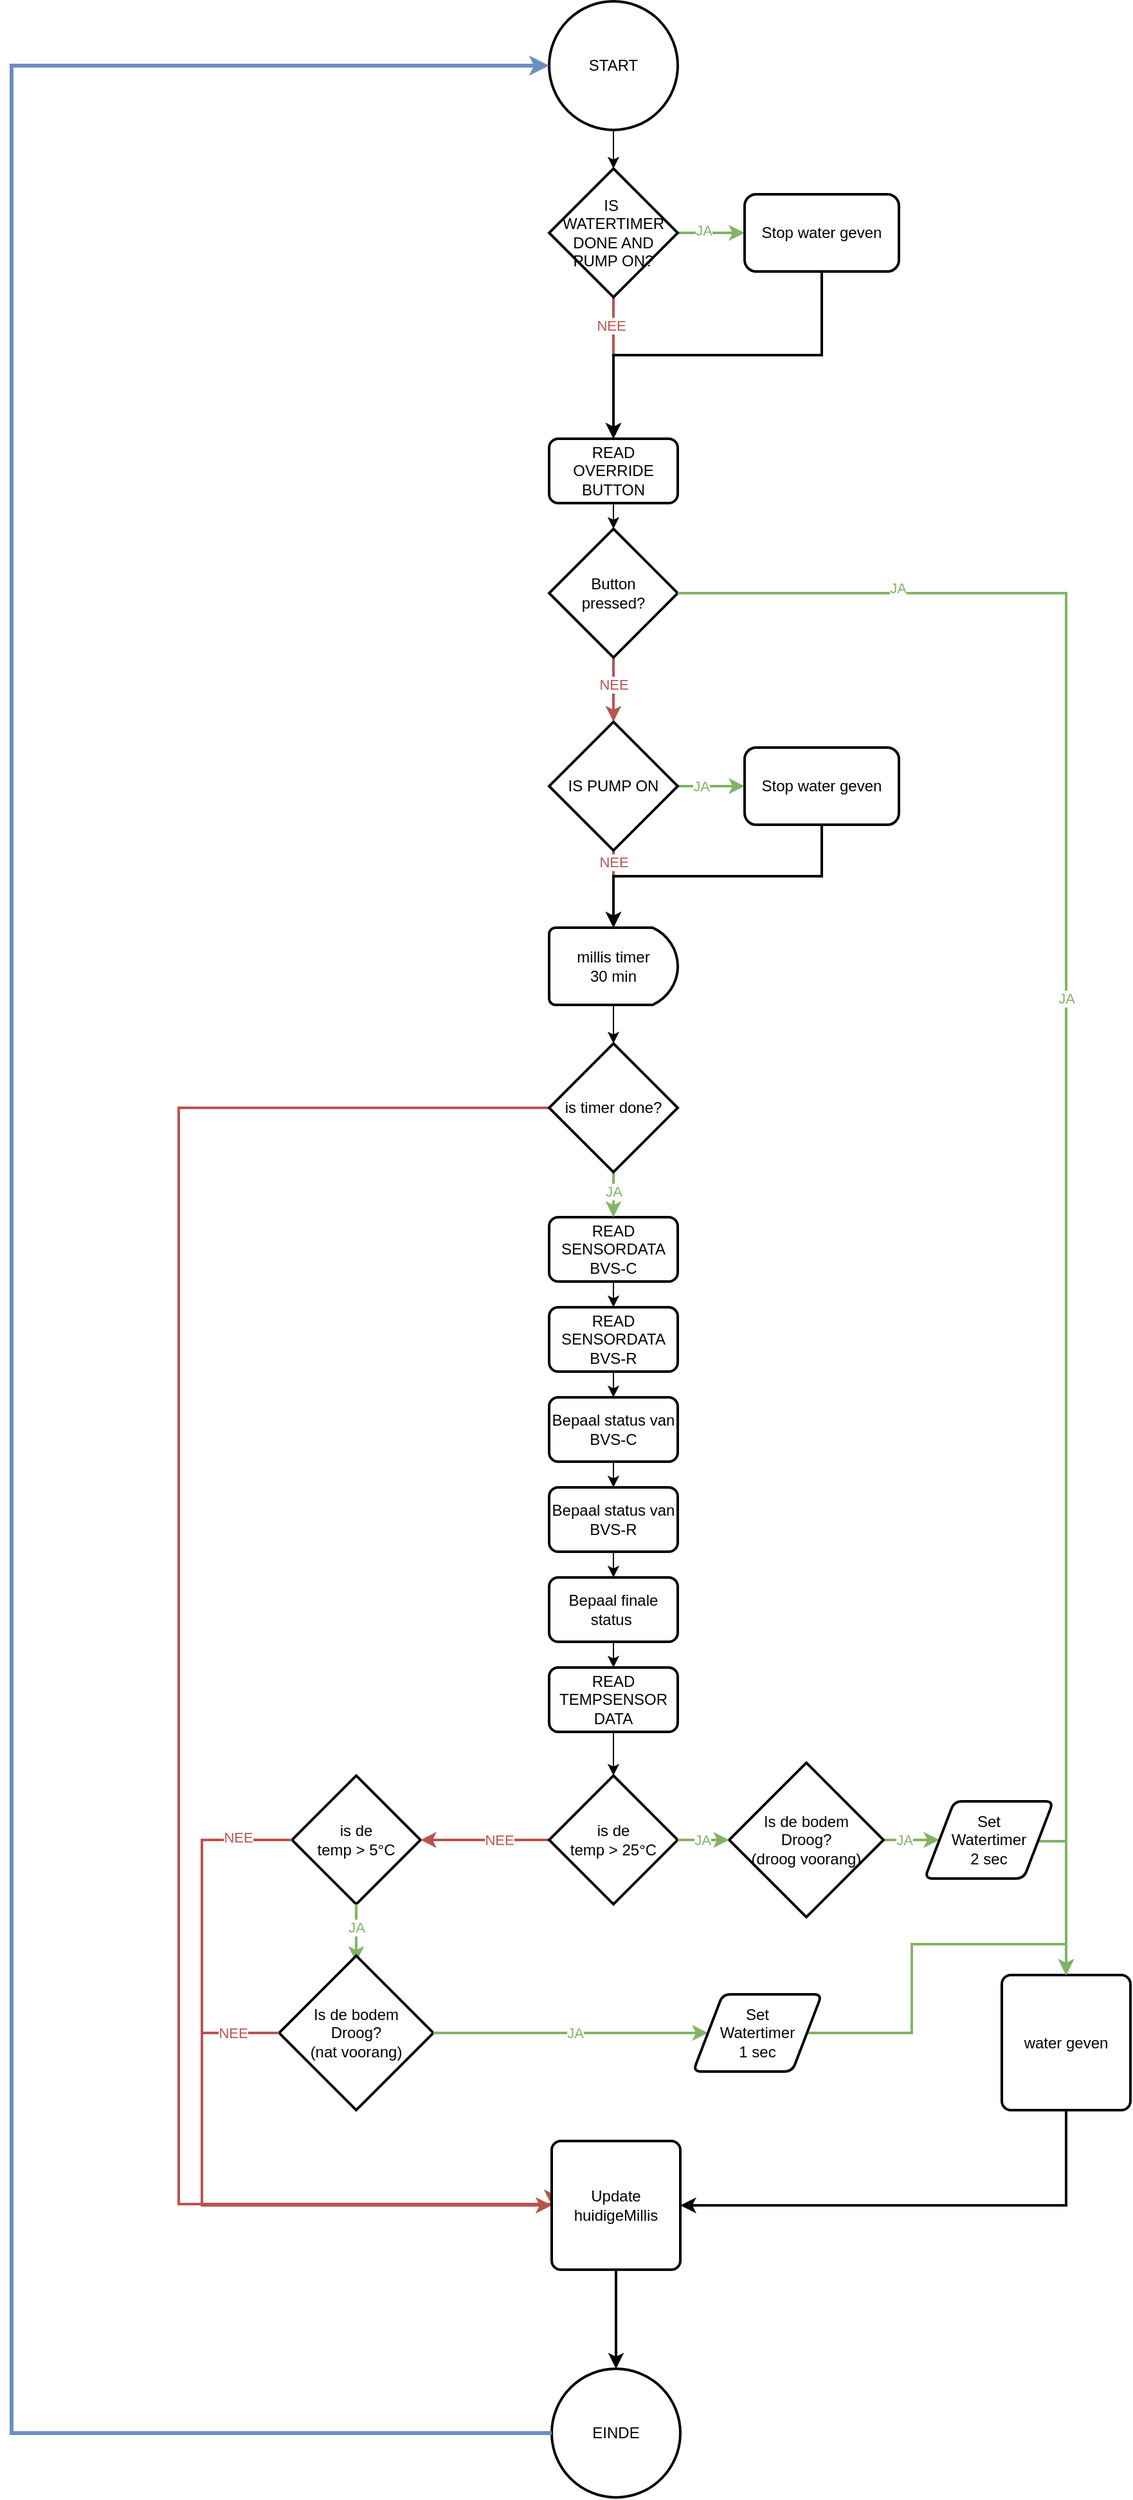 <mxfile version="26.0.14">
  <diagram id="C5RBs43oDa-KdzZeNtuy" name="Page-1">
    <mxGraphModel dx="3860" dy="2737" grid="1" gridSize="10" guides="1" tooltips="1" connect="1" arrows="1" fold="1" page="1" pageScale="1" pageWidth="827" pageHeight="1169" math="0" shadow="0">
      <root>
        <mxCell id="WIyWlLk6GJQsqaUBKTNV-0" />
        <mxCell id="WIyWlLk6GJQsqaUBKTNV-1" parent="WIyWlLk6GJQsqaUBKTNV-0" />
        <mxCell id="nx4mN9wmy4ZOvfLZEnnc-68" style="edgeStyle=orthogonalEdgeStyle;rounded=0;orthogonalLoop=1;jettySize=auto;html=1;exitX=0.5;exitY=1;exitDx=0;exitDy=0;exitPerimeter=0;entryX=0.5;entryY=0;entryDx=0;entryDy=0;fillColor=#f8cecc;strokeColor=#b85450;strokeWidth=2;" parent="WIyWlLk6GJQsqaUBKTNV-1" source="5K2i2bFbJvTg2kXO0Kb1-32" target="nx4mN9wmy4ZOvfLZEnnc-67" edge="1">
          <mxGeometry relative="1" as="geometry" />
        </mxCell>
        <mxCell id="5K2i2bFbJvTg2kXO0Kb1-39" value="NEE" style="edgeLabel;html=1;align=center;verticalAlign=middle;resizable=0;points=[];fontColor=light-dark(#b85450, #ededed);" vertex="1" connectable="0" parent="nx4mN9wmy4ZOvfLZEnnc-68">
          <mxGeometry x="-0.598" y="-2" relative="1" as="geometry">
            <mxPoint as="offset" />
          </mxGeometry>
        </mxCell>
        <mxCell id="nx4mN9wmy4ZOvfLZEnnc-1" value="START" style="strokeWidth=2;html=1;shape=mxgraph.flowchart.start_2;whiteSpace=wrap;" parent="WIyWlLk6GJQsqaUBKTNV-1" vertex="1">
          <mxGeometry x="288" y="-460" width="100" height="100" as="geometry" />
        </mxCell>
        <mxCell id="nx4mN9wmy4ZOvfLZEnnc-2" value="EINDE" style="strokeWidth=2;html=1;shape=mxgraph.flowchart.start_2;whiteSpace=wrap;" parent="WIyWlLk6GJQsqaUBKTNV-1" vertex="1">
          <mxGeometry x="290" y="1380" width="100" height="100" as="geometry" />
        </mxCell>
        <mxCell id="nx4mN9wmy4ZOvfLZEnnc-49" style="edgeStyle=orthogonalEdgeStyle;rounded=0;orthogonalLoop=1;jettySize=auto;html=1;exitX=0.5;exitY=1;exitDx=0;exitDy=0;entryX=0.5;entryY=0;entryDx=0;entryDy=0;" parent="WIyWlLk6GJQsqaUBKTNV-1" edge="1">
          <mxGeometry relative="1" as="geometry">
            <mxPoint x="-130" y="645" as="sourcePoint" />
          </mxGeometry>
        </mxCell>
        <mxCell id="nx4mN9wmy4ZOvfLZEnnc-50" style="edgeStyle=orthogonalEdgeStyle;rounded=0;orthogonalLoop=1;jettySize=auto;html=1;exitX=0.5;exitY=1;exitDx=0;exitDy=0;entryX=0.5;entryY=0;entryDx=0;entryDy=0;" parent="WIyWlLk6GJQsqaUBKTNV-1" edge="1">
          <mxGeometry relative="1" as="geometry">
            <mxPoint x="-130" y="720" as="sourcePoint" />
          </mxGeometry>
        </mxCell>
        <mxCell id="nx4mN9wmy4ZOvfLZEnnc-51" style="edgeStyle=orthogonalEdgeStyle;rounded=0;orthogonalLoop=1;jettySize=auto;html=1;exitX=0.5;exitY=1;exitDx=0;exitDy=0;entryX=0.5;entryY=0;entryDx=0;entryDy=0;" parent="WIyWlLk6GJQsqaUBKTNV-1" edge="1">
          <mxGeometry relative="1" as="geometry">
            <mxPoint x="-130" y="790" as="sourcePoint" />
          </mxGeometry>
        </mxCell>
        <mxCell id="nx4mN9wmy4ZOvfLZEnnc-52" style="edgeStyle=orthogonalEdgeStyle;rounded=0;orthogonalLoop=1;jettySize=auto;html=1;exitX=1;exitY=0.5;exitDx=0;exitDy=0;entryX=0;entryY=0.5;entryDx=0;entryDy=0;" parent="WIyWlLk6GJQsqaUBKTNV-1" edge="1">
          <mxGeometry relative="1" as="geometry">
            <mxPoint x="-80" y="835" as="sourcePoint" />
          </mxGeometry>
        </mxCell>
        <mxCell id="nx4mN9wmy4ZOvfLZEnnc-18" value="READ&lt;div&gt;TEMPSENSOR DATA&lt;/div&gt;" style="rounded=1;whiteSpace=wrap;html=1;absoluteArcSize=1;arcSize=14;strokeWidth=2;" parent="WIyWlLk6GJQsqaUBKTNV-1" vertex="1">
          <mxGeometry x="288" y="835" width="100" height="50" as="geometry" />
        </mxCell>
        <mxCell id="nx4mN9wmy4ZOvfLZEnnc-26" value="is de&lt;div&gt;temp &amp;gt; 5°C&lt;/div&gt;" style="strokeWidth=2;html=1;shape=mxgraph.flowchart.decision;whiteSpace=wrap;" parent="WIyWlLk6GJQsqaUBKTNV-1" vertex="1">
          <mxGeometry x="88" y="919" width="100" height="100" as="geometry" />
        </mxCell>
        <mxCell id="nx4mN9wmy4ZOvfLZEnnc-107" value="" style="edgeStyle=orthogonalEdgeStyle;rounded=0;orthogonalLoop=1;jettySize=auto;html=1;fillColor=#f8cecc;strokeColor=#b85450;strokeWidth=2;" parent="WIyWlLk6GJQsqaUBKTNV-1" source="nx4mN9wmy4ZOvfLZEnnc-34" target="nx4mN9wmy4ZOvfLZEnnc-26" edge="1">
          <mxGeometry relative="1" as="geometry" />
        </mxCell>
        <mxCell id="nx4mN9wmy4ZOvfLZEnnc-112" value="NEE" style="edgeLabel;html=1;align=center;verticalAlign=middle;resizable=0;points=[];fontColor=light-dark(#b85450, #ededed);" parent="nx4mN9wmy4ZOvfLZEnnc-107" vertex="1" connectable="0">
          <mxGeometry x="0.09" y="4" relative="1" as="geometry">
            <mxPoint x="15" y="-4" as="offset" />
          </mxGeometry>
        </mxCell>
        <mxCell id="nx4mN9wmy4ZOvfLZEnnc-34" value="is de&lt;div&gt;temp &amp;gt; 25°C&lt;/div&gt;" style="strokeWidth=2;html=1;shape=mxgraph.flowchart.decision;whiteSpace=wrap;" parent="WIyWlLk6GJQsqaUBKTNV-1" vertex="1">
          <mxGeometry x="288" y="919" width="100" height="100" as="geometry" />
        </mxCell>
        <mxCell id="nx4mN9wmy4ZOvfLZEnnc-37" style="edgeStyle=orthogonalEdgeStyle;rounded=0;orthogonalLoop=1;jettySize=auto;html=1;exitX=0.5;exitY=1;exitDx=0;exitDy=0;entryX=0.5;entryY=0;entryDx=0;entryDy=0;entryPerimeter=0;" parent="WIyWlLk6GJQsqaUBKTNV-1" source="nx4mN9wmy4ZOvfLZEnnc-18" target="nx4mN9wmy4ZOvfLZEnnc-34" edge="1">
          <mxGeometry relative="1" as="geometry" />
        </mxCell>
        <mxCell id="5K2i2bFbJvTg2kXO0Kb1-36" style="edgeStyle=orthogonalEdgeStyle;rounded=0;orthogonalLoop=1;jettySize=auto;html=1;exitX=0.5;exitY=1;exitDx=0;exitDy=0;entryX=1;entryY=0.5;entryDx=0;entryDy=0;strokeWidth=2;" edge="1" parent="WIyWlLk6GJQsqaUBKTNV-1" source="nx4mN9wmy4ZOvfLZEnnc-42" target="5K2i2bFbJvTg2kXO0Kb1-27">
          <mxGeometry relative="1" as="geometry" />
        </mxCell>
        <mxCell id="nx4mN9wmy4ZOvfLZEnnc-42" value="water geven" style="rounded=1;whiteSpace=wrap;html=1;absoluteArcSize=1;arcSize=14;strokeWidth=2;" parent="WIyWlLk6GJQsqaUBKTNV-1" vertex="1">
          <mxGeometry x="640" y="1074" width="100" height="105" as="geometry" />
        </mxCell>
        <mxCell id="nx4mN9wmy4ZOvfLZEnnc-45" style="edgeStyle=orthogonalEdgeStyle;rounded=0;orthogonalLoop=1;jettySize=auto;html=1;exitX=0.5;exitY=1;exitDx=0;exitDy=0;exitPerimeter=0;entryX=0.5;entryY=0;entryDx=0;entryDy=0;fillColor=#d5e8d4;strokeColor=#82b366;strokeWidth=2;" parent="WIyWlLk6GJQsqaUBKTNV-1" source="nx4mN9wmy4ZOvfLZEnnc-26" edge="1">
          <mxGeometry relative="1" as="geometry">
            <mxPoint x="138" y="1064" as="targetPoint" />
            <Array as="points">
              <mxPoint x="138" y="1035" />
              <mxPoint x="138" y="1035" />
            </Array>
          </mxGeometry>
        </mxCell>
        <mxCell id="nx4mN9wmy4ZOvfLZEnnc-113" value="JA" style="edgeLabel;html=1;align=center;verticalAlign=middle;resizable=0;points=[];fontColor=light-dark(#82b366, #ededed);" parent="nx4mN9wmy4ZOvfLZEnnc-45" vertex="1" connectable="0">
          <mxGeometry x="-0.208" y="-2" relative="1" as="geometry">
            <mxPoint x="2" as="offset" />
          </mxGeometry>
        </mxCell>
        <mxCell id="nx4mN9wmy4ZOvfLZEnnc-48" value="Is de bodem&lt;div&gt;Droog?&lt;/div&gt;&lt;div&gt;(nat voorang)&lt;/div&gt;" style="strokeWidth=2;html=1;shape=mxgraph.flowchart.decision;whiteSpace=wrap;" parent="WIyWlLk6GJQsqaUBKTNV-1" vertex="1">
          <mxGeometry x="78" y="1059" width="120" height="120" as="geometry" />
        </mxCell>
        <mxCell id="nx4mN9wmy4ZOvfLZEnnc-67" value="READ&lt;div&gt;OVERRIDE&lt;/div&gt;&lt;div&gt;BUTTON&lt;/div&gt;" style="rounded=1;whiteSpace=wrap;html=1;absoluteArcSize=1;arcSize=14;strokeWidth=2;" parent="WIyWlLk6GJQsqaUBKTNV-1" vertex="1">
          <mxGeometry x="288" y="-120" width="100" height="50" as="geometry" />
        </mxCell>
        <mxCell id="nx4mN9wmy4ZOvfLZEnnc-70" value="" style="edgeStyle=orthogonalEdgeStyle;rounded=0;orthogonalLoop=1;jettySize=auto;html=1;entryX=0.5;entryY=0;entryDx=0;entryDy=0;" parent="WIyWlLk6GJQsqaUBKTNV-1" target="nx4mN9wmy4ZOvfLZEnnc-69" edge="1">
          <mxGeometry relative="1" as="geometry">
            <mxPoint x="338" y="-70" as="sourcePoint" />
            <mxPoint x="338" y="70" as="targetPoint" />
            <Array as="points" />
          </mxGeometry>
        </mxCell>
        <mxCell id="nx4mN9wmy4ZOvfLZEnnc-105" style="edgeStyle=orthogonalEdgeStyle;rounded=0;orthogonalLoop=1;jettySize=auto;html=1;exitX=0.5;exitY=1;exitDx=0;exitDy=0;exitPerimeter=0;fillColor=#f8cecc;strokeColor=#b85450;strokeWidth=2;" parent="WIyWlLk6GJQsqaUBKTNV-1" edge="1">
          <mxGeometry relative="1" as="geometry">
            <mxPoint x="338" y="30.0" as="sourcePoint" />
            <mxPoint x="338" y="100" as="targetPoint" />
          </mxGeometry>
        </mxCell>
        <mxCell id="5K2i2bFbJvTg2kXO0Kb1-26" style="edgeStyle=orthogonalEdgeStyle;rounded=0;orthogonalLoop=1;jettySize=auto;html=1;fillColor=#f8cecc;strokeColor=#b85450;exitX=0;exitY=0.5;exitDx=0;exitDy=0;exitPerimeter=0;entryX=0;entryY=0.5;entryDx=0;entryDy=0;strokeWidth=2;" edge="1" parent="WIyWlLk6GJQsqaUBKTNV-1" source="5K2i2bFbJvTg2kXO0Kb1-2" target="5K2i2bFbJvTg2kXO0Kb1-27">
          <mxGeometry relative="1" as="geometry">
            <mxPoint x="260" y="1370" as="targetPoint" />
            <Array as="points">
              <mxPoint y="400" />
              <mxPoint y="1252" />
            </Array>
          </mxGeometry>
        </mxCell>
        <mxCell id="nx4mN9wmy4ZOvfLZEnnc-69" value="Button&lt;div&gt;pressed?&lt;/div&gt;" style="strokeWidth=2;html=1;shape=mxgraph.flowchart.decision;whiteSpace=wrap;" parent="WIyWlLk6GJQsqaUBKTNV-1" vertex="1">
          <mxGeometry x="288" y="-50" width="100" height="100" as="geometry" />
        </mxCell>
        <mxCell id="nx4mN9wmy4ZOvfLZEnnc-80" value="" style="edgeStyle=orthogonalEdgeStyle;rounded=0;orthogonalLoop=1;jettySize=auto;html=1;entryX=0.5;entryY=0;entryDx=0;entryDy=0;" parent="WIyWlLk6GJQsqaUBKTNV-1" target="nx4mN9wmy4ZOvfLZEnnc-75" edge="1">
          <mxGeometry relative="1" as="geometry">
            <mxPoint x="338" y="505" as="sourcePoint" />
            <mxPoint x="338" y="855" as="targetPoint" />
            <Array as="points" />
          </mxGeometry>
        </mxCell>
        <mxCell id="nx4mN9wmy4ZOvfLZEnnc-81" value="NEE" style="edgeLabel;html=1;align=center;verticalAlign=middle;resizable=0;points=[];fontColor=light-dark(#b85450, #ededed);" parent="nx4mN9wmy4ZOvfLZEnnc-80" vertex="1" connectable="0">
          <mxGeometry x="-0.827" y="3" relative="1" as="geometry">
            <mxPoint x="3" y="-433" as="offset" />
          </mxGeometry>
        </mxCell>
        <mxCell id="nx4mN9wmy4ZOvfLZEnnc-75" value="READ&lt;div&gt;SENSORDATA&lt;/div&gt;&lt;div&gt;BVS-C&lt;/div&gt;" style="rounded=1;whiteSpace=wrap;html=1;absoluteArcSize=1;arcSize=14;strokeWidth=2;" parent="WIyWlLk6GJQsqaUBKTNV-1" vertex="1">
          <mxGeometry x="288" y="485" width="100" height="50" as="geometry" />
        </mxCell>
        <mxCell id="nx4mN9wmy4ZOvfLZEnnc-82" value="" style="edgeStyle=orthogonalEdgeStyle;rounded=0;orthogonalLoop=1;jettySize=auto;html=1;entryX=0.5;entryY=0;entryDx=0;entryDy=0;" parent="WIyWlLk6GJQsqaUBKTNV-1" source="nx4mN9wmy4ZOvfLZEnnc-75" target="nx4mN9wmy4ZOvfLZEnnc-76" edge="1">
          <mxGeometry relative="1" as="geometry">
            <mxPoint x="338" y="485" as="sourcePoint" />
            <mxPoint x="338" y="855" as="targetPoint" />
            <Array as="points" />
          </mxGeometry>
        </mxCell>
        <mxCell id="nx4mN9wmy4ZOvfLZEnnc-76" value="READ&lt;div&gt;SENSORDATA&lt;/div&gt;&lt;div&gt;BVS-R&lt;/div&gt;" style="rounded=1;whiteSpace=wrap;html=1;absoluteArcSize=1;arcSize=14;strokeWidth=2;" parent="WIyWlLk6GJQsqaUBKTNV-1" vertex="1">
          <mxGeometry x="288" y="555" width="100" height="50" as="geometry" />
        </mxCell>
        <mxCell id="nx4mN9wmy4ZOvfLZEnnc-83" value="" style="edgeStyle=orthogonalEdgeStyle;rounded=0;orthogonalLoop=1;jettySize=auto;html=1;entryX=0.5;entryY=0;entryDx=0;entryDy=0;" parent="WIyWlLk6GJQsqaUBKTNV-1" source="nx4mN9wmy4ZOvfLZEnnc-76" target="nx4mN9wmy4ZOvfLZEnnc-77" edge="1">
          <mxGeometry relative="1" as="geometry">
            <mxPoint x="338" y="555" as="sourcePoint" />
            <mxPoint x="338" y="855" as="targetPoint" />
            <Array as="points" />
          </mxGeometry>
        </mxCell>
        <mxCell id="nx4mN9wmy4ZOvfLZEnnc-77" value="Bepaal status van BVS-C" style="rounded=1;whiteSpace=wrap;html=1;absoluteArcSize=1;arcSize=14;strokeWidth=2;" parent="WIyWlLk6GJQsqaUBKTNV-1" vertex="1">
          <mxGeometry x="288" y="625" width="100" height="50" as="geometry" />
        </mxCell>
        <mxCell id="nx4mN9wmy4ZOvfLZEnnc-84" value="" style="edgeStyle=orthogonalEdgeStyle;rounded=0;orthogonalLoop=1;jettySize=auto;html=1;entryX=0.5;entryY=0;entryDx=0;entryDy=0;" parent="WIyWlLk6GJQsqaUBKTNV-1" source="nx4mN9wmy4ZOvfLZEnnc-77" target="nx4mN9wmy4ZOvfLZEnnc-78" edge="1">
          <mxGeometry relative="1" as="geometry">
            <mxPoint x="338" y="625" as="sourcePoint" />
            <mxPoint x="338" y="855" as="targetPoint" />
            <Array as="points" />
          </mxGeometry>
        </mxCell>
        <mxCell id="nx4mN9wmy4ZOvfLZEnnc-78" value="Bepaal status van BVS-R" style="rounded=1;whiteSpace=wrap;html=1;absoluteArcSize=1;arcSize=14;strokeWidth=2;" parent="WIyWlLk6GJQsqaUBKTNV-1" vertex="1">
          <mxGeometry x="288" y="695" width="100" height="50" as="geometry" />
        </mxCell>
        <mxCell id="nx4mN9wmy4ZOvfLZEnnc-85" value="" style="edgeStyle=orthogonalEdgeStyle;rounded=0;orthogonalLoop=1;jettySize=auto;html=1;entryX=0.5;entryY=0;entryDx=0;entryDy=0;" parent="WIyWlLk6GJQsqaUBKTNV-1" source="nx4mN9wmy4ZOvfLZEnnc-78" target="nx4mN9wmy4ZOvfLZEnnc-79" edge="1">
          <mxGeometry relative="1" as="geometry">
            <mxPoint x="338" y="705" as="sourcePoint" />
            <mxPoint x="338" y="845" as="targetPoint" />
            <Array as="points" />
          </mxGeometry>
        </mxCell>
        <mxCell id="nx4mN9wmy4ZOvfLZEnnc-106" style="edgeStyle=orthogonalEdgeStyle;rounded=0;orthogonalLoop=1;jettySize=auto;html=1;exitX=0.5;exitY=1;exitDx=0;exitDy=0;entryX=0.5;entryY=0;entryDx=0;entryDy=0;" parent="WIyWlLk6GJQsqaUBKTNV-1" source="nx4mN9wmy4ZOvfLZEnnc-79" target="nx4mN9wmy4ZOvfLZEnnc-18" edge="1">
          <mxGeometry relative="1" as="geometry" />
        </mxCell>
        <mxCell id="nx4mN9wmy4ZOvfLZEnnc-79" value="Bepaal finale status&amp;nbsp;" style="rounded=1;whiteSpace=wrap;html=1;absoluteArcSize=1;arcSize=14;strokeWidth=2;" parent="WIyWlLk6GJQsqaUBKTNV-1" vertex="1">
          <mxGeometry x="288" y="765" width="100" height="50" as="geometry" />
        </mxCell>
        <mxCell id="5K2i2bFbJvTg2kXO0Kb1-16" value="" style="edgeStyle=orthogonalEdgeStyle;rounded=0;orthogonalLoop=1;jettySize=auto;html=1;fillColor=#d5e8d4;strokeColor=#82b366;strokeWidth=2;" edge="1" parent="WIyWlLk6GJQsqaUBKTNV-1" source="nx4mN9wmy4ZOvfLZEnnc-89" target="5K2i2bFbJvTg2kXO0Kb1-13">
          <mxGeometry relative="1" as="geometry" />
        </mxCell>
        <mxCell id="5K2i2bFbJvTg2kXO0Kb1-17" value="JA" style="edgeLabel;html=1;align=center;verticalAlign=middle;resizable=0;points=[];fontColor=light-dark(#82b366, #ededed);" vertex="1" connectable="0" parent="5K2i2bFbJvTg2kXO0Kb1-16">
          <mxGeometry x="0.08" relative="1" as="geometry">
            <mxPoint as="offset" />
          </mxGeometry>
        </mxCell>
        <mxCell id="nx4mN9wmy4ZOvfLZEnnc-89" value="Is de bodem&lt;div&gt;Droog?&lt;/div&gt;&lt;div&gt;(droog voorang)&lt;/div&gt;" style="strokeWidth=2;html=1;shape=mxgraph.flowchart.decision;whiteSpace=wrap;" parent="WIyWlLk6GJQsqaUBKTNV-1" vertex="1">
          <mxGeometry x="428" y="909" width="120" height="120" as="geometry" />
        </mxCell>
        <mxCell id="nx4mN9wmy4ZOvfLZEnnc-92" style="edgeStyle=orthogonalEdgeStyle;rounded=0;orthogonalLoop=1;jettySize=auto;html=1;exitX=1;exitY=0.5;exitDx=0;exitDy=0;exitPerimeter=0;entryX=0;entryY=0.5;entryDx=0;entryDy=0;entryPerimeter=0;fontColor=light-dark(#82b366, #ededed);fillColor=#d5e8d4;strokeColor=#82b366;strokeWidth=2;" parent="WIyWlLk6GJQsqaUBKTNV-1" source="nx4mN9wmy4ZOvfLZEnnc-34" target="nx4mN9wmy4ZOvfLZEnnc-89" edge="1">
          <mxGeometry relative="1" as="geometry" />
        </mxCell>
        <mxCell id="nx4mN9wmy4ZOvfLZEnnc-93" value="JA" style="edgeLabel;html=1;align=center;verticalAlign=middle;resizable=0;points=[];fontColor=light-dark(#82b366, #ededed);" parent="nx4mN9wmy4ZOvfLZEnnc-92" vertex="1" connectable="0">
          <mxGeometry x="-0.071" y="-3" relative="1" as="geometry">
            <mxPoint y="-3" as="offset" />
          </mxGeometry>
        </mxCell>
        <mxCell id="nx4mN9wmy4ZOvfLZEnnc-108" style="edgeStyle=orthogonalEdgeStyle;rounded=0;orthogonalLoop=1;jettySize=auto;html=1;exitX=0;exitY=0.5;exitDx=0;exitDy=0;exitPerimeter=0;fillColor=#f8cecc;strokeColor=#b85450;entryX=0;entryY=0.5;entryDx=0;entryDy=0;strokeWidth=2;" parent="WIyWlLk6GJQsqaUBKTNV-1" source="nx4mN9wmy4ZOvfLZEnnc-26" target="5K2i2bFbJvTg2kXO0Kb1-27" edge="1">
          <mxGeometry relative="1" as="geometry">
            <Array as="points">
              <mxPoint x="18" y="969" />
              <mxPoint x="18" y="1253" />
            </Array>
            <mxPoint x="250" y="1350" as="targetPoint" />
          </mxGeometry>
        </mxCell>
        <mxCell id="nx4mN9wmy4ZOvfLZEnnc-111" value="NEE" style="edgeLabel;html=1;align=center;verticalAlign=middle;resizable=0;points=[];fontColor=light-dark(#b85450, #ededed);" parent="nx4mN9wmy4ZOvfLZEnnc-108" vertex="1" connectable="0">
          <mxGeometry x="-0.865" y="-2" relative="1" as="geometry">
            <mxPoint as="offset" />
          </mxGeometry>
        </mxCell>
        <mxCell id="nx4mN9wmy4ZOvfLZEnnc-109" style="edgeStyle=orthogonalEdgeStyle;rounded=0;orthogonalLoop=1;jettySize=auto;html=1;exitX=0;exitY=0.5;exitDx=0;exitDy=0;exitPerimeter=0;fillColor=#f8cecc;strokeColor=#b85450;entryX=0;entryY=0.5;entryDx=0;entryDy=0;strokeWidth=2;" parent="WIyWlLk6GJQsqaUBKTNV-1" source="nx4mN9wmy4ZOvfLZEnnc-48" target="5K2i2bFbJvTg2kXO0Kb1-27" edge="1">
          <mxGeometry relative="1" as="geometry">
            <Array as="points">
              <mxPoint x="18" y="1119" />
              <mxPoint x="18" y="1253" />
            </Array>
            <mxPoint x="210" y="1330" as="targetPoint" />
          </mxGeometry>
        </mxCell>
        <mxCell id="nx4mN9wmy4ZOvfLZEnnc-110" value="NEE" style="edgeLabel;html=1;align=center;verticalAlign=middle;resizable=0;points=[];fontColor=light-dark(#b85450, #ededed);" parent="nx4mN9wmy4ZOvfLZEnnc-109" vertex="1" connectable="0">
          <mxGeometry x="-0.844" relative="1" as="geometry">
            <mxPoint as="offset" />
          </mxGeometry>
        </mxCell>
        <mxCell id="nx4mN9wmy4ZOvfLZEnnc-115" value="" style="edgeStyle=orthogonalEdgeStyle;rounded=0;orthogonalLoop=1;jettySize=auto;html=1;exitX=1;exitY=0.5;exitDx=0;exitDy=0;fillColor=#d5e8d4;strokeColor=#82b366;strokeWidth=2;entryX=0.5;entryY=0;entryDx=0;entryDy=0;" parent="WIyWlLk6GJQsqaUBKTNV-1" source="5K2i2bFbJvTg2kXO0Kb1-10" target="nx4mN9wmy4ZOvfLZEnnc-42" edge="1">
          <mxGeometry relative="1" as="geometry">
            <mxPoint x="608" y="1119" as="targetPoint" />
            <mxPoint x="198" y="1119" as="sourcePoint" />
            <Array as="points">
              <mxPoint x="570" y="1119" />
              <mxPoint x="570" y="1050" />
              <mxPoint x="690" y="1050" />
            </Array>
          </mxGeometry>
        </mxCell>
        <mxCell id="nx4mN9wmy4ZOvfLZEnnc-121" value="" style="edgeStyle=orthogonalEdgeStyle;rounded=0;orthogonalLoop=1;jettySize=auto;html=1;exitX=1;exitY=0.5;exitDx=0;exitDy=0;entryX=0.5;entryY=0;entryDx=0;entryDy=0;fillColor=#d5e8d4;strokeColor=#82b366;strokeWidth=2;" parent="WIyWlLk6GJQsqaUBKTNV-1" source="5K2i2bFbJvTg2kXO0Kb1-13" target="nx4mN9wmy4ZOvfLZEnnc-42" edge="1">
          <mxGeometry relative="1" as="geometry">
            <mxPoint x="548" y="969" as="sourcePoint" />
            <mxPoint x="620" y="969" as="targetPoint" />
            <Array as="points">
              <mxPoint x="690" y="970" />
            </Array>
          </mxGeometry>
        </mxCell>
        <mxCell id="nx4mN9wmy4ZOvfLZEnnc-95" style="edgeStyle=orthogonalEdgeStyle;rounded=0;orthogonalLoop=1;jettySize=auto;html=1;exitX=1;exitY=0.5;exitDx=0;exitDy=0;exitPerimeter=0;entryX=0.5;entryY=0;entryDx=0;entryDy=0;fillColor=#d5e8d4;strokeColor=#82b366;strokeWidth=2;" parent="WIyWlLk6GJQsqaUBKTNV-1" source="nx4mN9wmy4ZOvfLZEnnc-69" target="nx4mN9wmy4ZOvfLZEnnc-42" edge="1">
          <mxGeometry relative="1" as="geometry" />
        </mxCell>
        <mxCell id="nx4mN9wmy4ZOvfLZEnnc-96" value="JA" style="edgeLabel;html=1;align=center;verticalAlign=middle;resizable=0;points=[];fontColor=light-dark(#82b366, #ededed);" parent="nx4mN9wmy4ZOvfLZEnnc-95" vertex="1" connectable="0">
          <mxGeometry x="-0.889" y="4" relative="1" as="geometry">
            <mxPoint x="94" as="offset" />
          </mxGeometry>
        </mxCell>
        <mxCell id="nx4mN9wmy4ZOvfLZEnnc-104" value="JA" style="edgeLabel;html=1;align=center;verticalAlign=middle;resizable=0;points=[];fontColor=light-dark(#82b366, #ededed);" parent="nx4mN9wmy4ZOvfLZEnnc-95" vertex="1" connectable="0">
          <mxGeometry x="-0.104" relative="1" as="geometry">
            <mxPoint as="offset" />
          </mxGeometry>
        </mxCell>
        <mxCell id="5K2i2bFbJvTg2kXO0Kb1-0" value="millis timer&lt;div&gt;30 min&lt;/div&gt;" style="strokeWidth=2;html=1;shape=mxgraph.flowchart.delay;whiteSpace=wrap;" vertex="1" parent="WIyWlLk6GJQsqaUBKTNV-1">
          <mxGeometry x="288" y="260" width="100" height="60" as="geometry" />
        </mxCell>
        <mxCell id="5K2i2bFbJvTg2kXO0Kb1-5" style="edgeStyle=orthogonalEdgeStyle;rounded=0;orthogonalLoop=1;jettySize=auto;html=1;exitX=0.5;exitY=1;exitDx=0;exitDy=0;exitPerimeter=0;entryX=0.5;entryY=0;entryDx=0;entryDy=0;fillColor=#d5e8d4;strokeColor=#82b366;strokeWidth=2;" edge="1" parent="WIyWlLk6GJQsqaUBKTNV-1" source="5K2i2bFbJvTg2kXO0Kb1-2" target="nx4mN9wmy4ZOvfLZEnnc-75">
          <mxGeometry relative="1" as="geometry" />
        </mxCell>
        <mxCell id="5K2i2bFbJvTg2kXO0Kb1-6" value="JA" style="edgeLabel;html=1;align=center;verticalAlign=middle;resizable=0;points=[];fontColor=light-dark(#82b366, #ededed);" vertex="1" connectable="0" parent="5K2i2bFbJvTg2kXO0Kb1-5">
          <mxGeometry x="-0.157" relative="1" as="geometry">
            <mxPoint as="offset" />
          </mxGeometry>
        </mxCell>
        <mxCell id="5K2i2bFbJvTg2kXO0Kb1-2" value="is timer done?" style="strokeWidth=2;html=1;shape=mxgraph.flowchart.decision;whiteSpace=wrap;" vertex="1" parent="WIyWlLk6GJQsqaUBKTNV-1">
          <mxGeometry x="288" y="350" width="100" height="100" as="geometry" />
        </mxCell>
        <mxCell id="5K2i2bFbJvTg2kXO0Kb1-3" style="edgeStyle=orthogonalEdgeStyle;rounded=0;orthogonalLoop=1;jettySize=auto;html=1;exitX=0.5;exitY=1;exitDx=0;exitDy=0;exitPerimeter=0;entryX=0.5;entryY=0;entryDx=0;entryDy=0;entryPerimeter=0;" edge="1" parent="WIyWlLk6GJQsqaUBKTNV-1" source="5K2i2bFbJvTg2kXO0Kb1-0" target="5K2i2bFbJvTg2kXO0Kb1-2">
          <mxGeometry relative="1" as="geometry" />
        </mxCell>
        <mxCell id="5K2i2bFbJvTg2kXO0Kb1-11" value="" style="edgeStyle=orthogonalEdgeStyle;rounded=0;orthogonalLoop=1;jettySize=auto;html=1;exitX=1;exitY=0.5;exitDx=0;exitDy=0;exitPerimeter=0;fillColor=#d5e8d4;strokeColor=#82b366;strokeWidth=2;entryX=0;entryY=0.5;entryDx=0;entryDy=0;" edge="1" parent="WIyWlLk6GJQsqaUBKTNV-1" source="nx4mN9wmy4ZOvfLZEnnc-48" target="5K2i2bFbJvTg2kXO0Kb1-10">
          <mxGeometry relative="1" as="geometry">
            <mxPoint x="690" y="1000" as="targetPoint" />
            <mxPoint x="198" y="1119" as="sourcePoint" />
            <Array as="points" />
          </mxGeometry>
        </mxCell>
        <mxCell id="5K2i2bFbJvTg2kXO0Kb1-12" value="JA" style="edgeLabel;html=1;align=center;verticalAlign=middle;resizable=0;points=[];fontColor=light-dark(#82b366, #ededed);" vertex="1" connectable="0" parent="5K2i2bFbJvTg2kXO0Kb1-11">
          <mxGeometry x="-0.687" y="4" relative="1" as="geometry">
            <mxPoint x="76" y="4" as="offset" />
          </mxGeometry>
        </mxCell>
        <mxCell id="5K2i2bFbJvTg2kXO0Kb1-10" value="Set&lt;div&gt;Watertimer&lt;/div&gt;&lt;div&gt;1 sec&lt;/div&gt;" style="shape=parallelogram;html=1;strokeWidth=2;perimeter=parallelogramPerimeter;whiteSpace=wrap;rounded=1;arcSize=12;size=0.23;" vertex="1" parent="WIyWlLk6GJQsqaUBKTNV-1">
          <mxGeometry x="400" y="1089" width="100" height="60" as="geometry" />
        </mxCell>
        <mxCell id="5K2i2bFbJvTg2kXO0Kb1-13" value="Set&lt;div&gt;Watertimer&lt;/div&gt;&lt;div&gt;2 sec&lt;/div&gt;" style="shape=parallelogram;html=1;strokeWidth=2;perimeter=parallelogramPerimeter;whiteSpace=wrap;rounded=1;arcSize=12;size=0.23;" vertex="1" parent="WIyWlLk6GJQsqaUBKTNV-1">
          <mxGeometry x="580" y="939" width="100" height="60" as="geometry" />
        </mxCell>
        <mxCell id="5K2i2bFbJvTg2kXO0Kb1-28" value="" style="edgeStyle=orthogonalEdgeStyle;rounded=0;orthogonalLoop=1;jettySize=auto;html=1;strokeWidth=2;" edge="1" parent="WIyWlLk6GJQsqaUBKTNV-1" source="5K2i2bFbJvTg2kXO0Kb1-27" target="nx4mN9wmy4ZOvfLZEnnc-2">
          <mxGeometry relative="1" as="geometry" />
        </mxCell>
        <mxCell id="5K2i2bFbJvTg2kXO0Kb1-27" value="Update&lt;div&gt;huidigeMillis&lt;/div&gt;" style="rounded=1;whiteSpace=wrap;html=1;absoluteArcSize=1;arcSize=14;strokeWidth=2;" vertex="1" parent="WIyWlLk6GJQsqaUBKTNV-1">
          <mxGeometry x="290" y="1203" width="100" height="100" as="geometry" />
        </mxCell>
        <mxCell id="5K2i2bFbJvTg2kXO0Kb1-33" value="" style="edgeStyle=orthogonalEdgeStyle;rounded=0;orthogonalLoop=1;jettySize=auto;html=1;exitX=0.5;exitY=1;exitDx=0;exitDy=0;exitPerimeter=0;entryX=0.5;entryY=0;entryDx=0;entryDy=0;" edge="1" parent="WIyWlLk6GJQsqaUBKTNV-1" source="nx4mN9wmy4ZOvfLZEnnc-1" target="5K2i2bFbJvTg2kXO0Kb1-32">
          <mxGeometry relative="1" as="geometry">
            <mxPoint x="338" y="-290" as="sourcePoint" />
            <mxPoint x="338" y="-120" as="targetPoint" />
          </mxGeometry>
        </mxCell>
        <mxCell id="5K2i2bFbJvTg2kXO0Kb1-35" value="" style="edgeStyle=orthogonalEdgeStyle;rounded=0;orthogonalLoop=1;jettySize=auto;html=1;fillColor=#d5e8d4;strokeColor=#82b366;strokeWidth=2;" edge="1" parent="WIyWlLk6GJQsqaUBKTNV-1" source="5K2i2bFbJvTg2kXO0Kb1-32" target="5K2i2bFbJvTg2kXO0Kb1-34">
          <mxGeometry relative="1" as="geometry" />
        </mxCell>
        <mxCell id="5K2i2bFbJvTg2kXO0Kb1-38" value="JA" style="edgeLabel;html=1;align=center;verticalAlign=middle;resizable=0;points=[];fontColor=light-dark(#82b366, #ededed);" vertex="1" connectable="0" parent="5K2i2bFbJvTg2kXO0Kb1-35">
          <mxGeometry x="-0.259" y="2" relative="1" as="geometry">
            <mxPoint as="offset" />
          </mxGeometry>
        </mxCell>
        <mxCell id="5K2i2bFbJvTg2kXO0Kb1-32" value="IS&amp;nbsp;&lt;div&gt;WATERTIMER&lt;/div&gt;&lt;div&gt;DONE AND PUMP ON?&lt;/div&gt;" style="strokeWidth=2;html=1;shape=mxgraph.flowchart.decision;whiteSpace=wrap;" vertex="1" parent="WIyWlLk6GJQsqaUBKTNV-1">
          <mxGeometry x="288" y="-330" width="100" height="100" as="geometry" />
        </mxCell>
        <mxCell id="5K2i2bFbJvTg2kXO0Kb1-37" style="edgeStyle=orthogonalEdgeStyle;rounded=0;orthogonalLoop=1;jettySize=auto;html=1;exitX=0.5;exitY=1;exitDx=0;exitDy=0;entryX=0.5;entryY=0;entryDx=0;entryDy=0;strokeWidth=2;" edge="1" parent="WIyWlLk6GJQsqaUBKTNV-1" source="5K2i2bFbJvTg2kXO0Kb1-34" target="nx4mN9wmy4ZOvfLZEnnc-67">
          <mxGeometry relative="1" as="geometry" />
        </mxCell>
        <mxCell id="5K2i2bFbJvTg2kXO0Kb1-34" value="Stop water geven" style="rounded=1;whiteSpace=wrap;html=1;strokeWidth=2;" vertex="1" parent="WIyWlLk6GJQsqaUBKTNV-1">
          <mxGeometry x="440" y="-310" width="120" height="60" as="geometry" />
        </mxCell>
        <mxCell id="5K2i2bFbJvTg2kXO0Kb1-40" style="edgeStyle=orthogonalEdgeStyle;rounded=0;orthogonalLoop=1;jettySize=auto;html=1;entryX=0;entryY=0.5;entryDx=0;entryDy=0;entryPerimeter=0;fillColor=#dae8fc;strokeColor=#6c8ebf;strokeWidth=3;exitX=0;exitY=0.5;exitDx=0;exitDy=0;exitPerimeter=0;" edge="1" parent="WIyWlLk6GJQsqaUBKTNV-1" source="nx4mN9wmy4ZOvfLZEnnc-2" target="nx4mN9wmy4ZOvfLZEnnc-1">
          <mxGeometry relative="1" as="geometry">
            <mxPoint x="280" y="1430" as="sourcePoint" />
            <Array as="points">
              <mxPoint x="-130" y="1430" />
              <mxPoint x="-130" y="-410" />
            </Array>
          </mxGeometry>
        </mxCell>
        <mxCell id="5K2i2bFbJvTg2kXO0Kb1-45" value="" style="edgeStyle=orthogonalEdgeStyle;rounded=0;orthogonalLoop=1;jettySize=auto;html=1;fillColor=#d5e8d4;strokeColor=#82b366;strokeWidth=2;" edge="1" parent="WIyWlLk6GJQsqaUBKTNV-1" source="5K2i2bFbJvTg2kXO0Kb1-41" target="5K2i2bFbJvTg2kXO0Kb1-44">
          <mxGeometry relative="1" as="geometry" />
        </mxCell>
        <mxCell id="5K2i2bFbJvTg2kXO0Kb1-47" value="JA" style="edgeLabel;html=1;align=center;verticalAlign=middle;resizable=0;points=[];fontColor=light-dark(#82b366, #ededed);" vertex="1" connectable="0" parent="5K2i2bFbJvTg2kXO0Kb1-45">
          <mxGeometry x="-0.331" relative="1" as="geometry">
            <mxPoint as="offset" />
          </mxGeometry>
        </mxCell>
        <mxCell id="5K2i2bFbJvTg2kXO0Kb1-49" value="" style="edgeStyle=orthogonalEdgeStyle;rounded=0;orthogonalLoop=1;jettySize=auto;html=1;fillColor=#f8cecc;strokeColor=#b85450;strokeWidth=2;" edge="1" parent="WIyWlLk6GJQsqaUBKTNV-1" source="5K2i2bFbJvTg2kXO0Kb1-41" target="5K2i2bFbJvTg2kXO0Kb1-0">
          <mxGeometry relative="1" as="geometry" />
        </mxCell>
        <mxCell id="5K2i2bFbJvTg2kXO0Kb1-50" value="NEE" style="edgeLabel;html=1;align=center;verticalAlign=middle;resizable=0;points=[];fontColor=light-dark(#b85450, #ededed);" vertex="1" connectable="0" parent="5K2i2bFbJvTg2kXO0Kb1-49">
          <mxGeometry x="-0.698" relative="1" as="geometry">
            <mxPoint as="offset" />
          </mxGeometry>
        </mxCell>
        <mxCell id="5K2i2bFbJvTg2kXO0Kb1-41" value="IS PUMP ON" style="strokeWidth=2;html=1;shape=mxgraph.flowchart.decision;whiteSpace=wrap;" vertex="1" parent="WIyWlLk6GJQsqaUBKTNV-1">
          <mxGeometry x="288" y="100" width="100" height="100" as="geometry" />
        </mxCell>
        <mxCell id="5K2i2bFbJvTg2kXO0Kb1-46" style="edgeStyle=orthogonalEdgeStyle;rounded=0;orthogonalLoop=1;jettySize=auto;html=1;exitX=0.5;exitY=1;exitDx=0;exitDy=0;strokeWidth=2;" edge="1" parent="WIyWlLk6GJQsqaUBKTNV-1" source="5K2i2bFbJvTg2kXO0Kb1-44" target="5K2i2bFbJvTg2kXO0Kb1-0">
          <mxGeometry relative="1" as="geometry" />
        </mxCell>
        <mxCell id="5K2i2bFbJvTg2kXO0Kb1-44" value="Stop water geven" style="rounded=1;whiteSpace=wrap;html=1;strokeWidth=2;" vertex="1" parent="WIyWlLk6GJQsqaUBKTNV-1">
          <mxGeometry x="440" y="120" width="120" height="60" as="geometry" />
        </mxCell>
      </root>
    </mxGraphModel>
  </diagram>
</mxfile>
